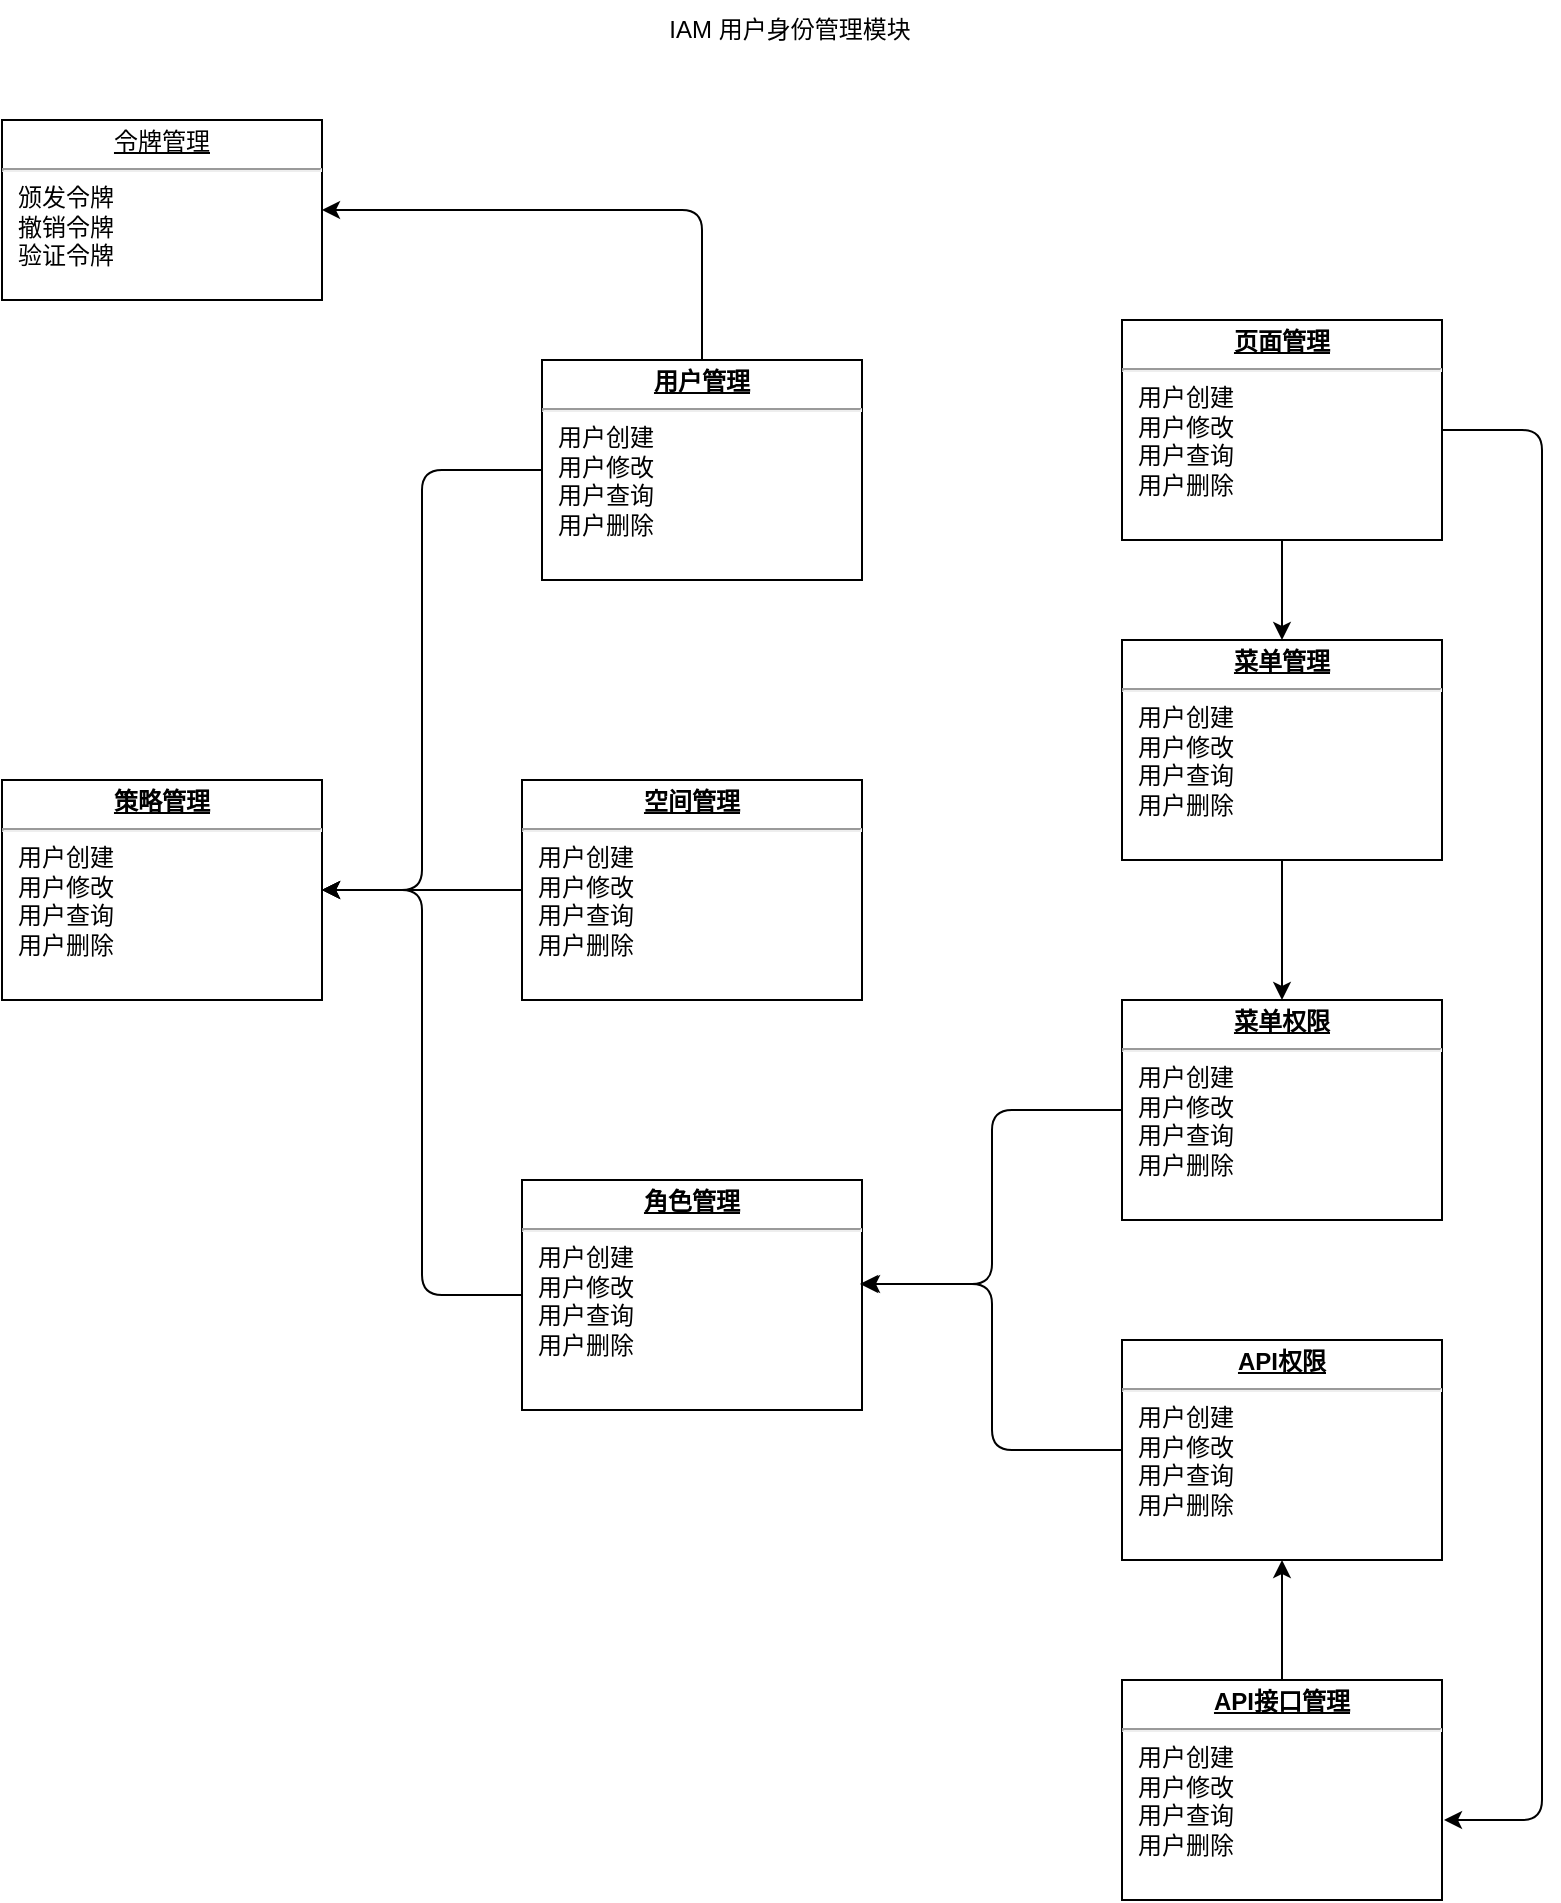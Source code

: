<mxfile>
    <diagram id="FXnAURFnBb6-JW39TZaF" name="第 1 页">
        <mxGraphModel dx="1156" dy="727" grid="1" gridSize="10" guides="1" tooltips="1" connect="1" arrows="1" fold="1" page="1" pageScale="1" pageWidth="827" pageHeight="1169" math="0" shadow="0">
            <root>
                <mxCell id="0"/>
                <mxCell id="1" parent="0"/>
                <mxCell id="40" style="edgeStyle=orthogonalEdgeStyle;html=1;exitX=0;exitY=0.5;exitDx=0;exitDy=0;entryX=1;entryY=0.5;entryDx=0;entryDy=0;" parent="1" source="18" target="33" edge="1">
                    <mxGeometry relative="1" as="geometry">
                        <Array as="points">
                            <mxPoint x="230" y="245"/>
                            <mxPoint x="230" y="455"/>
                        </Array>
                    </mxGeometry>
                </mxCell>
                <mxCell id="43" style="edgeStyle=orthogonalEdgeStyle;html=1;exitX=0.5;exitY=0;exitDx=0;exitDy=0;entryX=1;entryY=0.5;entryDx=0;entryDy=0;" parent="1" source="18" target="19" edge="1">
                    <mxGeometry relative="1" as="geometry"/>
                </mxCell>
                <mxCell id="18" value="&lt;p style=&quot;margin:0px;margin-top:4px;text-align:center;text-decoration:underline;&quot;&gt;&lt;b&gt;用户管理&lt;/b&gt;&lt;/p&gt;&lt;hr&gt;&lt;p style=&quot;margin:0px;margin-left:8px;&quot;&gt;用户创建&lt;/p&gt;&lt;p style=&quot;margin:0px;margin-left:8px;&quot;&gt;用户修改&lt;/p&gt;&lt;p style=&quot;margin:0px;margin-left:8px;&quot;&gt;用户查询&lt;/p&gt;&lt;p style=&quot;margin:0px;margin-left:8px;&quot;&gt;用户删除&lt;/p&gt;" style="verticalAlign=top;align=left;overflow=fill;fontSize=12;fontFamily=Helvetica;html=1;" parent="1" vertex="1">
                    <mxGeometry x="290" y="190" width="160" height="110" as="geometry"/>
                </mxCell>
                <mxCell id="19" value="&lt;p style=&quot;margin:0px;margin-top:4px;text-align:center;text-decoration:underline;&quot;&gt;令牌管理&lt;/p&gt;&lt;hr&gt;&lt;p style=&quot;margin:0px;margin-left:8px;&quot;&gt;颁发令牌&lt;/p&gt;&lt;p style=&quot;margin:0px;margin-left:8px;&quot;&gt;撤销令牌&lt;/p&gt;&lt;p style=&quot;margin:0px;margin-left:8px;&quot;&gt;验证令牌&lt;br&gt;&lt;/p&gt;" style="verticalAlign=top;align=left;overflow=fill;fontSize=12;fontFamily=Helvetica;html=1;" parent="1" vertex="1">
                    <mxGeometry x="20" y="70" width="160" height="90" as="geometry"/>
                </mxCell>
                <mxCell id="25" value="IAM 用户身份管理模块" style="text;html=1;strokeColor=none;fillColor=none;align=center;verticalAlign=middle;whiteSpace=wrap;rounded=0;" parent="1" vertex="1">
                    <mxGeometry x="334" y="10" width="160" height="30" as="geometry"/>
                </mxCell>
                <mxCell id="42" style="edgeStyle=orthogonalEdgeStyle;html=1;exitX=0;exitY=0.5;exitDx=0;exitDy=0;entryX=1;entryY=0.5;entryDx=0;entryDy=0;" parent="1" source="31" target="33" edge="1">
                    <mxGeometry relative="1" as="geometry">
                        <Array as="points">
                            <mxPoint x="230" y="658"/>
                            <mxPoint x="230" y="455"/>
                        </Array>
                    </mxGeometry>
                </mxCell>
                <mxCell id="31" value="&lt;p style=&quot;margin:0px;margin-top:4px;text-align:center;text-decoration:underline;&quot;&gt;&lt;b&gt;角色管理&lt;/b&gt;&lt;/p&gt;&lt;hr&gt;&lt;p style=&quot;margin:0px;margin-left:8px;&quot;&gt;用户创建&lt;/p&gt;&lt;p style=&quot;margin:0px;margin-left:8px;&quot;&gt;用户修改&lt;/p&gt;&lt;p style=&quot;margin:0px;margin-left:8px;&quot;&gt;用户查询&lt;/p&gt;&lt;p style=&quot;margin:0px;margin-left:8px;&quot;&gt;用户删除&lt;/p&gt;" style="verticalAlign=top;align=left;overflow=fill;fontSize=12;fontFamily=Helvetica;html=1;" parent="1" vertex="1">
                    <mxGeometry x="280" y="600" width="170" height="115" as="geometry"/>
                </mxCell>
                <mxCell id="41" style="edgeStyle=orthogonalEdgeStyle;html=1;exitX=0;exitY=0.5;exitDx=0;exitDy=0;entryX=1;entryY=0.5;entryDx=0;entryDy=0;" parent="1" source="32" target="33" edge="1">
                    <mxGeometry relative="1" as="geometry"/>
                </mxCell>
                <mxCell id="32" value="&lt;p style=&quot;margin:0px;margin-top:4px;text-align:center;text-decoration:underline;&quot;&gt;&lt;b&gt;空间管理&lt;/b&gt;&lt;/p&gt;&lt;hr&gt;&lt;p style=&quot;margin:0px;margin-left:8px;&quot;&gt;用户创建&lt;/p&gt;&lt;p style=&quot;margin:0px;margin-left:8px;&quot;&gt;用户修改&lt;/p&gt;&lt;p style=&quot;margin:0px;margin-left:8px;&quot;&gt;用户查询&lt;/p&gt;&lt;p style=&quot;margin:0px;margin-left:8px;&quot;&gt;用户删除&lt;/p&gt;" style="verticalAlign=top;align=left;overflow=fill;fontSize=12;fontFamily=Helvetica;html=1;" parent="1" vertex="1">
                    <mxGeometry x="280" y="400" width="170" height="110" as="geometry"/>
                </mxCell>
                <mxCell id="33" value="&lt;p style=&quot;margin:0px;margin-top:4px;text-align:center;text-decoration:underline;&quot;&gt;&lt;b&gt;策略管理&lt;/b&gt;&lt;/p&gt;&lt;hr&gt;&lt;p style=&quot;margin:0px;margin-left:8px;&quot;&gt;用户创建&lt;/p&gt;&lt;p style=&quot;margin:0px;margin-left:8px;&quot;&gt;用户修改&lt;/p&gt;&lt;p style=&quot;margin:0px;margin-left:8px;&quot;&gt;用户查询&lt;/p&gt;&lt;p style=&quot;margin:0px;margin-left:8px;&quot;&gt;用户删除&lt;/p&gt;" style="verticalAlign=top;align=left;overflow=fill;fontSize=12;fontFamily=Helvetica;html=1;" parent="1" vertex="1">
                    <mxGeometry x="20" y="400" width="160" height="110" as="geometry"/>
                </mxCell>
                <mxCell id="45" style="edgeStyle=orthogonalEdgeStyle;html=1;exitX=0;exitY=0.5;exitDx=0;exitDy=0;entryX=0.994;entryY=0.452;entryDx=0;entryDy=0;entryPerimeter=0;" parent="1" source="34" target="31" edge="1">
                    <mxGeometry relative="1" as="geometry"/>
                </mxCell>
                <mxCell id="34" value="&lt;p style=&quot;margin:0px;margin-top:4px;text-align:center;text-decoration:underline;&quot;&gt;&lt;b&gt;菜单权限&lt;/b&gt;&lt;/p&gt;&lt;hr&gt;&lt;p style=&quot;margin:0px;margin-left:8px;&quot;&gt;用户创建&lt;/p&gt;&lt;p style=&quot;margin:0px;margin-left:8px;&quot;&gt;用户修改&lt;/p&gt;&lt;p style=&quot;margin:0px;margin-left:8px;&quot;&gt;用户查询&lt;/p&gt;&lt;p style=&quot;margin:0px;margin-left:8px;&quot;&gt;用户删除&lt;/p&gt;" style="verticalAlign=top;align=left;overflow=fill;fontSize=12;fontFamily=Helvetica;html=1;" parent="1" vertex="1">
                    <mxGeometry x="580" y="510" width="160" height="110" as="geometry"/>
                </mxCell>
                <mxCell id="46" style="edgeStyle=orthogonalEdgeStyle;html=1;exitX=0;exitY=0.5;exitDx=0;exitDy=0;entryX=1;entryY=0.452;entryDx=0;entryDy=0;entryPerimeter=0;" parent="1" source="35" target="31" edge="1">
                    <mxGeometry relative="1" as="geometry"/>
                </mxCell>
                <mxCell id="35" value="&lt;p style=&quot;margin:0px;margin-top:4px;text-align:center;text-decoration:underline;&quot;&gt;&lt;b&gt;API权限&lt;/b&gt;&lt;/p&gt;&lt;hr&gt;&lt;p style=&quot;margin:0px;margin-left:8px;&quot;&gt;用户创建&lt;/p&gt;&lt;p style=&quot;margin:0px;margin-left:8px;&quot;&gt;用户修改&lt;/p&gt;&lt;p style=&quot;margin:0px;margin-left:8px;&quot;&gt;用户查询&lt;/p&gt;&lt;p style=&quot;margin:0px;margin-left:8px;&quot;&gt;用户删除&lt;/p&gt;" style="verticalAlign=top;align=left;overflow=fill;fontSize=12;fontFamily=Helvetica;html=1;" parent="1" vertex="1">
                    <mxGeometry x="580" y="680" width="160" height="110" as="geometry"/>
                </mxCell>
                <mxCell id="50" style="edgeStyle=none;html=1;exitX=0.5;exitY=0;exitDx=0;exitDy=0;entryX=0.5;entryY=1;entryDx=0;entryDy=0;" edge="1" parent="1" source="47" target="35">
                    <mxGeometry relative="1" as="geometry"/>
                </mxCell>
                <mxCell id="47" value="&lt;p style=&quot;margin:0px;margin-top:4px;text-align:center;text-decoration:underline;&quot;&gt;&lt;b&gt;API接口管理&lt;/b&gt;&lt;/p&gt;&lt;hr&gt;&lt;p style=&quot;margin:0px;margin-left:8px;&quot;&gt;用户创建&lt;/p&gt;&lt;p style=&quot;margin:0px;margin-left:8px;&quot;&gt;用户修改&lt;/p&gt;&lt;p style=&quot;margin:0px;margin-left:8px;&quot;&gt;用户查询&lt;/p&gt;&lt;p style=&quot;margin:0px;margin-left:8px;&quot;&gt;用户删除&lt;/p&gt;" style="verticalAlign=top;align=left;overflow=fill;fontSize=12;fontFamily=Helvetica;html=1;" vertex="1" parent="1">
                    <mxGeometry x="580" y="850" width="160" height="110" as="geometry"/>
                </mxCell>
                <mxCell id="49" style="edgeStyle=none;html=1;exitX=0.5;exitY=1;exitDx=0;exitDy=0;entryX=0.5;entryY=0;entryDx=0;entryDy=0;" edge="1" parent="1" source="48" target="34">
                    <mxGeometry relative="1" as="geometry"/>
                </mxCell>
                <mxCell id="48" value="&lt;p style=&quot;margin:0px;margin-top:4px;text-align:center;text-decoration:underline;&quot;&gt;&lt;b&gt;菜单管理&lt;/b&gt;&lt;/p&gt;&lt;hr&gt;&lt;p style=&quot;margin:0px;margin-left:8px;&quot;&gt;用户创建&lt;/p&gt;&lt;p style=&quot;margin:0px;margin-left:8px;&quot;&gt;用户修改&lt;/p&gt;&lt;p style=&quot;margin:0px;margin-left:8px;&quot;&gt;用户查询&lt;/p&gt;&lt;p style=&quot;margin:0px;margin-left:8px;&quot;&gt;用户删除&lt;/p&gt;" style="verticalAlign=top;align=left;overflow=fill;fontSize=12;fontFamily=Helvetica;html=1;" vertex="1" parent="1">
                    <mxGeometry x="580" y="330" width="160" height="110" as="geometry"/>
                </mxCell>
                <mxCell id="52" style="edgeStyle=none;html=1;exitX=0.5;exitY=1;exitDx=0;exitDy=0;entryX=0.5;entryY=0;entryDx=0;entryDy=0;" edge="1" parent="1" source="51" target="48">
                    <mxGeometry relative="1" as="geometry"/>
                </mxCell>
                <mxCell id="54" style="edgeStyle=orthogonalEdgeStyle;html=1;exitX=1;exitY=0.5;exitDx=0;exitDy=0;entryX=1.006;entryY=0.645;entryDx=0;entryDy=0;entryPerimeter=0;" edge="1" parent="1" source="51" target="47">
                    <mxGeometry relative="1" as="geometry">
                        <mxPoint x="750" y="920" as="targetPoint"/>
                        <Array as="points">
                            <mxPoint x="790" y="225"/>
                            <mxPoint x="790" y="920"/>
                        </Array>
                    </mxGeometry>
                </mxCell>
                <mxCell id="51" value="&lt;p style=&quot;margin:0px;margin-top:4px;text-align:center;text-decoration:underline;&quot;&gt;&lt;b&gt;页面管理&lt;/b&gt;&lt;/p&gt;&lt;hr&gt;&lt;p style=&quot;margin:0px;margin-left:8px;&quot;&gt;用户创建&lt;/p&gt;&lt;p style=&quot;margin:0px;margin-left:8px;&quot;&gt;用户修改&lt;/p&gt;&lt;p style=&quot;margin:0px;margin-left:8px;&quot;&gt;用户查询&lt;/p&gt;&lt;p style=&quot;margin:0px;margin-left:8px;&quot;&gt;用户删除&lt;/p&gt;" style="verticalAlign=top;align=left;overflow=fill;fontSize=12;fontFamily=Helvetica;html=1;" vertex="1" parent="1">
                    <mxGeometry x="580" y="170" width="160" height="110" as="geometry"/>
                </mxCell>
            </root>
        </mxGraphModel>
    </diagram>
</mxfile>